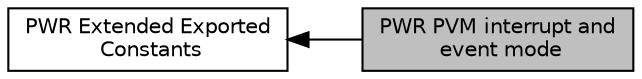 digraph "PWR PVM interrupt and event mode"
{
  edge [fontname="Helvetica",fontsize="10",labelfontname="Helvetica",labelfontsize="10"];
  node [fontname="Helvetica",fontsize="10",shape=box];
  rankdir=LR;
  Node1 [label="PWR PVM interrupt and\l event mode",height=0.2,width=0.4,color="black", fillcolor="grey75", style="filled", fontcolor="black",tooltip=" "];
  Node2 [label="PWR Extended Exported\l Constants",height=0.2,width=0.4,color="black", fillcolor="white", style="filled",URL="$group__PWREx__Exported__Constants.html",tooltip=" "];
  Node2->Node1 [shape=plaintext, dir="back", style="solid"];
}
